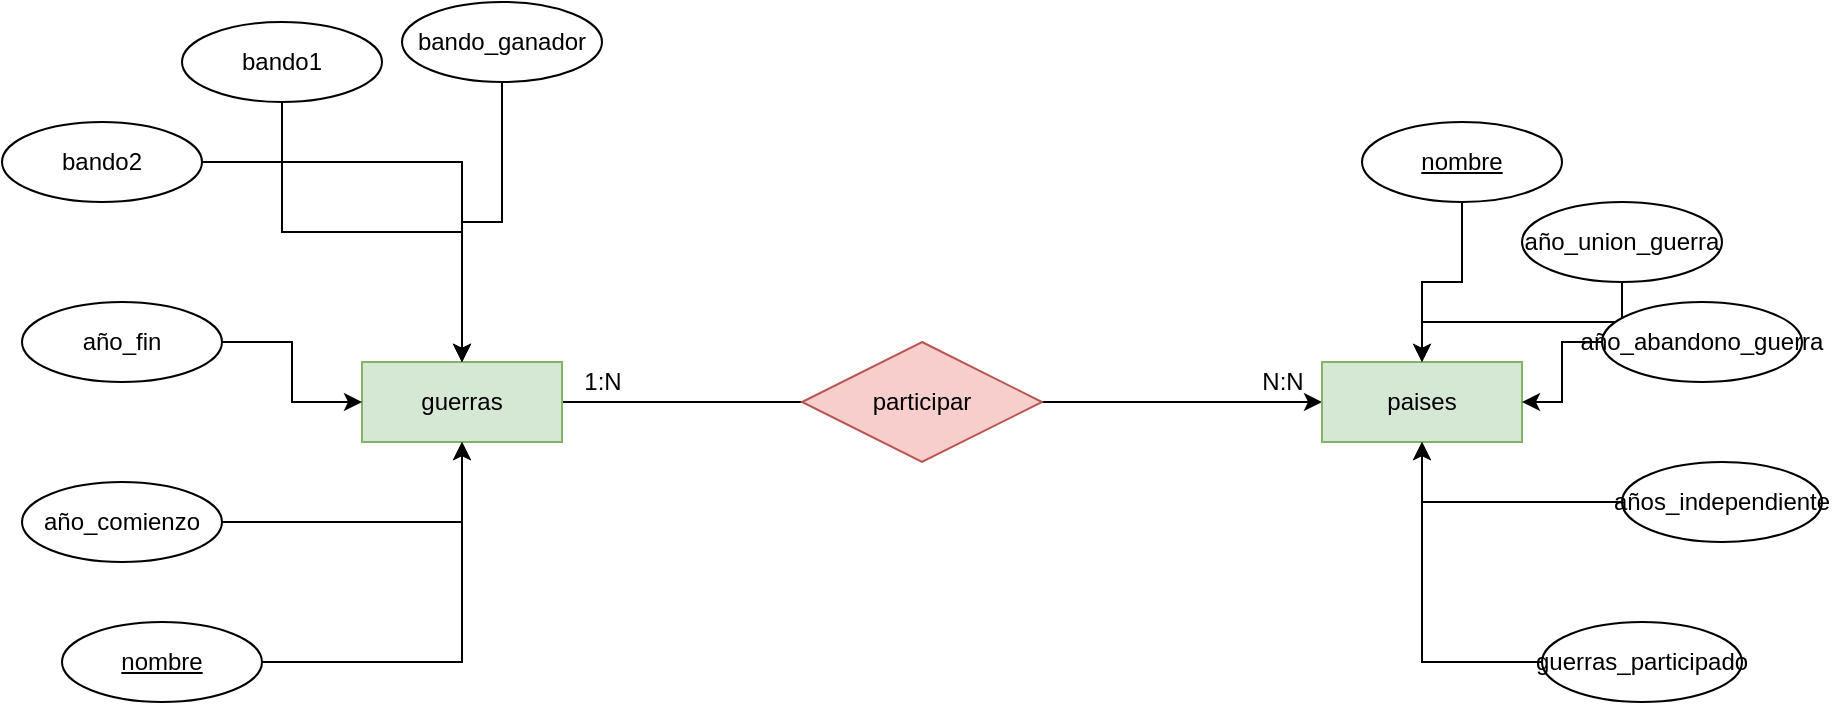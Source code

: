 <mxfile version="15.4.0" type="device"><diagram id="8Id95duRHY51E1_V0hfo" name="Página-1"><mxGraphModel dx="1038" dy="607" grid="1" gridSize="10" guides="1" tooltips="1" connect="1" arrows="1" fold="1" page="1" pageScale="1" pageWidth="827" pageHeight="1169" math="0" shadow="0"><root><mxCell id="0"/><mxCell id="1" parent="0"/><mxCell id="Ltip19N_lFuVlG5jdKyK-3" style="edgeStyle=orthogonalEdgeStyle;rounded=0;orthogonalLoop=1;jettySize=auto;html=1;" parent="1" source="Ltip19N_lFuVlG5jdKyK-1" target="Ltip19N_lFuVlG5jdKyK-2" edge="1"><mxGeometry relative="1" as="geometry"/></mxCell><mxCell id="Ltip19N_lFuVlG5jdKyK-1" value="guerras" style="whiteSpace=wrap;html=1;align=center;fillColor=#d5e8d4;strokeColor=#82b366;" parent="1" vertex="1"><mxGeometry x="210" y="280" width="100" height="40" as="geometry"/></mxCell><mxCell id="Ltip19N_lFuVlG5jdKyK-2" value="paises&lt;br&gt;" style="whiteSpace=wrap;html=1;align=center;fillColor=#d5e8d4;strokeColor=#82b366;" parent="1" vertex="1"><mxGeometry x="690" y="280" width="100" height="40" as="geometry"/></mxCell><mxCell id="Ltip19N_lFuVlG5jdKyK-14" style="edgeStyle=orthogonalEdgeStyle;rounded=0;orthogonalLoop=1;jettySize=auto;html=1;" parent="1" source="Ltip19N_lFuVlG5jdKyK-4" target="Ltip19N_lFuVlG5jdKyK-1" edge="1"><mxGeometry relative="1" as="geometry"/></mxCell><mxCell id="Ltip19N_lFuVlG5jdKyK-4" value="año_comienzo" style="ellipse;whiteSpace=wrap;html=1;align=center;" parent="1" vertex="1"><mxGeometry x="40" y="340" width="100" height="40" as="geometry"/></mxCell><mxCell id="Ltip19N_lFuVlG5jdKyK-13" style="edgeStyle=orthogonalEdgeStyle;rounded=0;orthogonalLoop=1;jettySize=auto;html=1;" parent="1" source="Ltip19N_lFuVlG5jdKyK-5" target="Ltip19N_lFuVlG5jdKyK-1" edge="1"><mxGeometry relative="1" as="geometry"/></mxCell><mxCell id="Ltip19N_lFuVlG5jdKyK-5" value="año_fin" style="ellipse;whiteSpace=wrap;html=1;align=center;" parent="1" vertex="1"><mxGeometry x="40" y="250" width="100" height="40" as="geometry"/></mxCell><mxCell id="Ltip19N_lFuVlG5jdKyK-11" style="edgeStyle=orthogonalEdgeStyle;rounded=0;orthogonalLoop=1;jettySize=auto;html=1;" parent="1" source="Ltip19N_lFuVlG5jdKyK-6" target="Ltip19N_lFuVlG5jdKyK-1" edge="1"><mxGeometry relative="1" as="geometry"/></mxCell><mxCell id="Ltip19N_lFuVlG5jdKyK-6" value="bando1" style="ellipse;whiteSpace=wrap;html=1;align=center;" parent="1" vertex="1"><mxGeometry x="120" y="110" width="100" height="40" as="geometry"/></mxCell><mxCell id="Ltip19N_lFuVlG5jdKyK-12" style="edgeStyle=orthogonalEdgeStyle;rounded=0;orthogonalLoop=1;jettySize=auto;html=1;" parent="1" source="Ltip19N_lFuVlG5jdKyK-7" target="Ltip19N_lFuVlG5jdKyK-1" edge="1"><mxGeometry relative="1" as="geometry"/></mxCell><mxCell id="Ltip19N_lFuVlG5jdKyK-7" value="bando2" style="ellipse;whiteSpace=wrap;html=1;align=center;" parent="1" vertex="1"><mxGeometry x="30" y="160" width="100" height="40" as="geometry"/></mxCell><mxCell id="Ltip19N_lFuVlG5jdKyK-15" style="edgeStyle=orthogonalEdgeStyle;rounded=0;orthogonalLoop=1;jettySize=auto;html=1;" parent="1" source="Ltip19N_lFuVlG5jdKyK-8" target="Ltip19N_lFuVlG5jdKyK-1" edge="1"><mxGeometry relative="1" as="geometry"/></mxCell><mxCell id="Ltip19N_lFuVlG5jdKyK-8" value="&lt;u&gt;nombre&lt;/u&gt;" style="ellipse;whiteSpace=wrap;html=1;align=center;" parent="1" vertex="1"><mxGeometry x="60" y="410" width="100" height="40" as="geometry"/></mxCell><mxCell id="Ltip19N_lFuVlG5jdKyK-10" style="edgeStyle=orthogonalEdgeStyle;rounded=0;orthogonalLoop=1;jettySize=auto;html=1;" parent="1" source="Ltip19N_lFuVlG5jdKyK-9" target="Ltip19N_lFuVlG5jdKyK-1" edge="1"><mxGeometry relative="1" as="geometry"/></mxCell><mxCell id="Ltip19N_lFuVlG5jdKyK-9" value="bando_ganador" style="ellipse;whiteSpace=wrap;html=1;align=center;" parent="1" vertex="1"><mxGeometry x="230" y="100" width="100" height="40" as="geometry"/></mxCell><mxCell id="Ltip19N_lFuVlG5jdKyK-20" style="edgeStyle=orthogonalEdgeStyle;rounded=0;orthogonalLoop=1;jettySize=auto;html=1;" parent="1" source="Ltip19N_lFuVlG5jdKyK-16" target="Ltip19N_lFuVlG5jdKyK-2" edge="1"><mxGeometry relative="1" as="geometry"/></mxCell><mxCell id="Ltip19N_lFuVlG5jdKyK-16" value="&lt;u&gt;nombre&lt;/u&gt;" style="ellipse;whiteSpace=wrap;html=1;align=center;" parent="1" vertex="1"><mxGeometry x="710" y="160" width="100" height="40" as="geometry"/></mxCell><mxCell id="Ltip19N_lFuVlG5jdKyK-21" style="edgeStyle=orthogonalEdgeStyle;rounded=0;orthogonalLoop=1;jettySize=auto;html=1;" parent="1" source="Ltip19N_lFuVlG5jdKyK-17" target="Ltip19N_lFuVlG5jdKyK-2" edge="1"><mxGeometry relative="1" as="geometry"/></mxCell><mxCell id="Ltip19N_lFuVlG5jdKyK-17" value="año_union_guerra" style="ellipse;whiteSpace=wrap;html=1;align=center;" parent="1" vertex="1"><mxGeometry x="790" y="200" width="100" height="40" as="geometry"/></mxCell><mxCell id="Ltip19N_lFuVlG5jdKyK-22" style="edgeStyle=orthogonalEdgeStyle;rounded=0;orthogonalLoop=1;jettySize=auto;html=1;" parent="1" source="Ltip19N_lFuVlG5jdKyK-18" target="Ltip19N_lFuVlG5jdKyK-2" edge="1"><mxGeometry relative="1" as="geometry"/></mxCell><mxCell id="Ltip19N_lFuVlG5jdKyK-18" value="año_abandono_guerra" style="ellipse;whiteSpace=wrap;html=1;align=center;" parent="1" vertex="1"><mxGeometry x="830" y="250" width="100" height="40" as="geometry"/></mxCell><mxCell id="Ltip19N_lFuVlG5jdKyK-23" style="edgeStyle=orthogonalEdgeStyle;rounded=0;orthogonalLoop=1;jettySize=auto;html=1;" parent="1" source="Ltip19N_lFuVlG5jdKyK-19" target="Ltip19N_lFuVlG5jdKyK-2" edge="1"><mxGeometry relative="1" as="geometry"/></mxCell><mxCell id="Ltip19N_lFuVlG5jdKyK-19" value="años_independiente" style="ellipse;whiteSpace=wrap;html=1;align=center;" parent="1" vertex="1"><mxGeometry x="840" y="330" width="100" height="40" as="geometry"/></mxCell><mxCell id="Ltip19N_lFuVlG5jdKyK-25" style="edgeStyle=orthogonalEdgeStyle;rounded=0;orthogonalLoop=1;jettySize=auto;html=1;" parent="1" source="Ltip19N_lFuVlG5jdKyK-24" target="Ltip19N_lFuVlG5jdKyK-2" edge="1"><mxGeometry relative="1" as="geometry"/></mxCell><mxCell id="Ltip19N_lFuVlG5jdKyK-24" value="guerras_participado" style="ellipse;whiteSpace=wrap;html=1;align=center;" parent="1" vertex="1"><mxGeometry x="800" y="410" width="100" height="40" as="geometry"/></mxCell><mxCell id="Ltip19N_lFuVlG5jdKyK-27" value="participar" style="shape=rhombus;perimeter=rhombusPerimeter;whiteSpace=wrap;html=1;align=center;fillColor=#f8cecc;strokeColor=#b85450;" parent="1" vertex="1"><mxGeometry x="430" y="270" width="120" height="60" as="geometry"/></mxCell><mxCell id="Ltip19N_lFuVlG5jdKyK-28" value="1:N" style="text;html=1;resizable=0;autosize=1;align=center;verticalAlign=middle;points=[];fillColor=none;strokeColor=none;rounded=0;" parent="1" vertex="1"><mxGeometry x="315" y="280" width="30" height="20" as="geometry"/></mxCell><mxCell id="Ltip19N_lFuVlG5jdKyK-29" value="N:N" style="text;html=1;resizable=0;autosize=1;align=center;verticalAlign=middle;points=[];fillColor=none;strokeColor=none;rounded=0;" parent="1" vertex="1"><mxGeometry x="650" y="280" width="40" height="20" as="geometry"/></mxCell></root></mxGraphModel></diagram></mxfile>